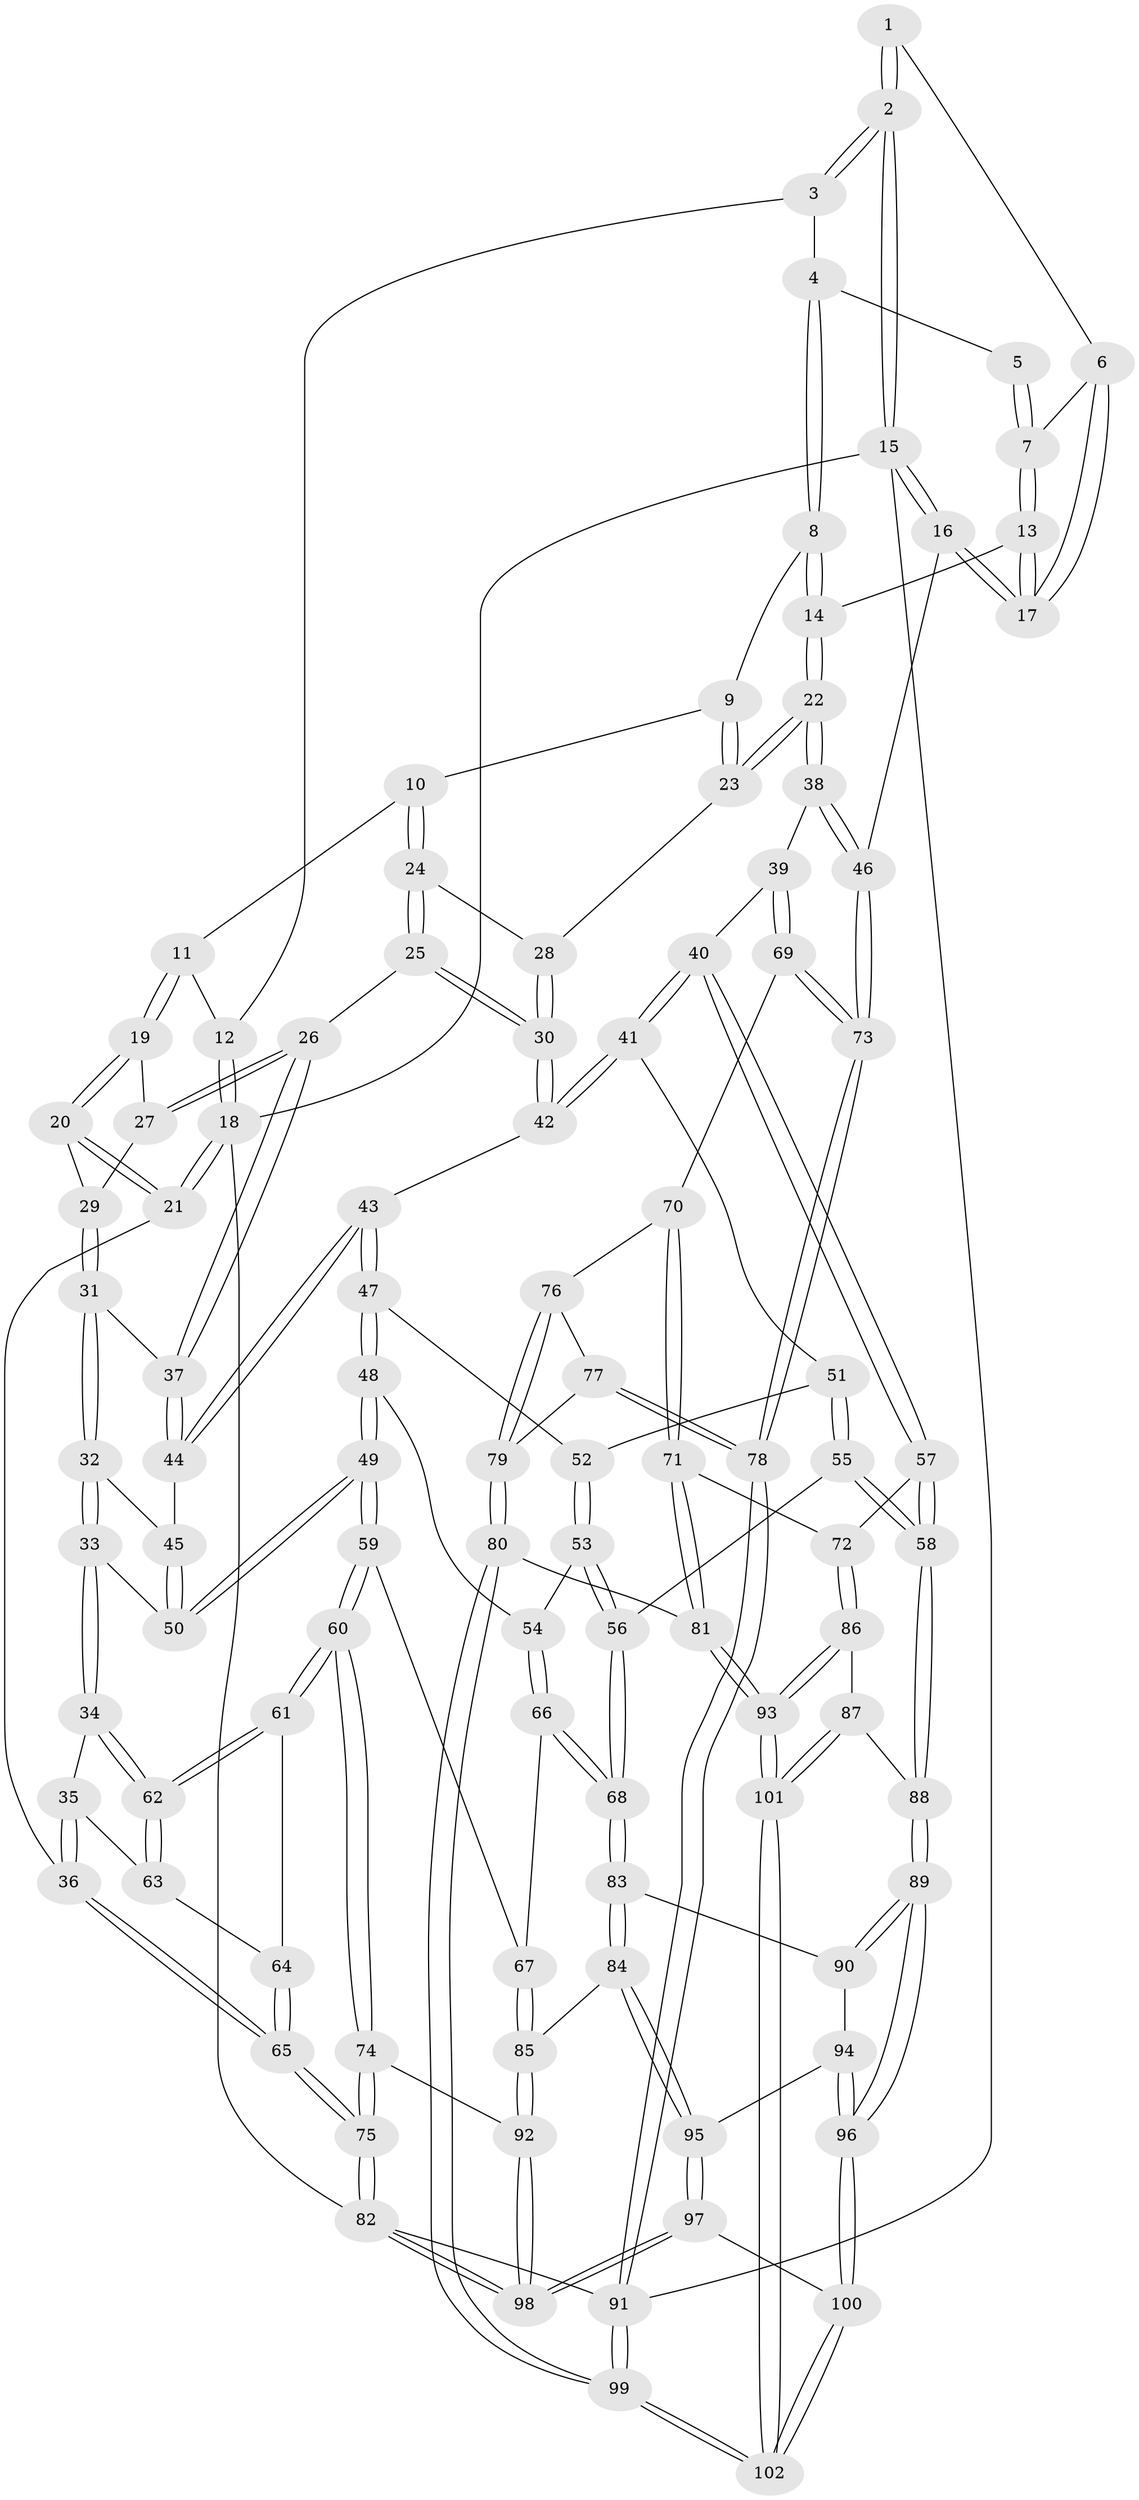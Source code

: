 // Generated by graph-tools (version 1.1) at 2025/38/03/09/25 02:38:32]
// undirected, 102 vertices, 252 edges
graph export_dot {
graph [start="1"]
  node [color=gray90,style=filled];
  1 [pos="+0.9490804215736381+0"];
  2 [pos="+1+0"];
  3 [pos="+0.6559806391717519+0"];
  4 [pos="+0.6617624756232245+0.028948837208680675"];
  5 [pos="+0.7449888928683551+0.05823268871215314"];
  6 [pos="+0.8955744244267453+0.07335506876935592"];
  7 [pos="+0.8215001030423644+0.1792167032367425"];
  8 [pos="+0.6303519519509866+0.07983398896086907"];
  9 [pos="+0.5647887501951303+0.09682268045859149"];
  10 [pos="+0.47935279585251167+0.0950653803718283"];
  11 [pos="+0.2764216339311162+0"];
  12 [pos="+0.2747740722312722+0"];
  13 [pos="+0.8092383871569467+0.23611406177635302"];
  14 [pos="+0.7300378287805395+0.2754946502328168"];
  15 [pos="+1+0"];
  16 [pos="+1+0.3617623962135578"];
  17 [pos="+1+0.3399201711479181"];
  18 [pos="+0+0"];
  19 [pos="+0.22787601325126794+0.08216531295685388"];
  20 [pos="+0.0002101929168452718+0.20969327022584108"];
  21 [pos="+0+0.201975942300481"];
  22 [pos="+0.6813677695658524+0.33896180683451976"];
  23 [pos="+0.5918270749824192+0.28774391082024664"];
  24 [pos="+0.4699847431289034+0.1541304339627189"];
  25 [pos="+0.3400895294609862+0.274587510161822"];
  26 [pos="+0.3071093914707926+0.25492698202624886"];
  27 [pos="+0.24683283558431723+0.15175992241685513"];
  28 [pos="+0.5423285099126696+0.27251652104316193"];
  29 [pos="+0.11585110860829127+0.2978279646156659"];
  30 [pos="+0.3780856697965055+0.33638937796881285"];
  31 [pos="+0.1273233211502613+0.32274214591041855"];
  32 [pos="+0.07877586211951845+0.41437847306475"];
  33 [pos="+0+0.4733325620422967"];
  34 [pos="+0+0.47554256455872246"];
  35 [pos="+0+0.46797728126643784"];
  36 [pos="+0+0.4511215736901326"];
  37 [pos="+0.1974843852806353+0.33743617425035694"];
  38 [pos="+0.6799632280151742+0.3594439504284624"];
  39 [pos="+0.6332346185817045+0.4976851934147952"];
  40 [pos="+0.6116188791607625+0.502773826751705"];
  41 [pos="+0.48412873337989526+0.47888600169171763"];
  42 [pos="+0.3795400682176864+0.35904135806519527"];
  43 [pos="+0.28226193105482994+0.4434718889042309"];
  44 [pos="+0.22152294225364647+0.4261529142857399"];
  45 [pos="+0.20087537340365186+0.4381156150713138"];
  46 [pos="+1+0.5132141147939906"];
  47 [pos="+0.2878573087840507+0.48955303505004283"];
  48 [pos="+0.22870322940506854+0.5919065820121021"];
  49 [pos="+0.19316534201190746+0.5971316017263845"];
  50 [pos="+0.15629645031457073+0.5463970181215313"];
  51 [pos="+0.44376498403393105+0.5108977406352078"];
  52 [pos="+0.3800456664676855+0.5389181167165698"];
  53 [pos="+0.3450601630856301+0.606701364853976"];
  54 [pos="+0.2668124972485101+0.611015020823633"];
  55 [pos="+0.41704354589056347+0.6957618067881087"];
  56 [pos="+0.41605020382251207+0.6956548179530493"];
  57 [pos="+0.49938902645261574+0.6743268966608891"];
  58 [pos="+0.41873227790967316+0.6963835185347242"];
  59 [pos="+0.13807274896227617+0.6900577965010467"];
  60 [pos="+0.13046002379788887+0.6960954288472755"];
  61 [pos="+0.09542256598274558+0.6663955474934019"];
  62 [pos="+0.07974969408125418+0.6487162451265519"];
  63 [pos="+0.02175167789758431+0.6375074875195634"];
  64 [pos="+0.0031716506882163123+0.6594900575308581"];
  65 [pos="+0+0.7639819759506736"];
  66 [pos="+0.2995364932155219+0.7243291584024523"];
  67 [pos="+0.2607386131075423+0.7326030748280902"];
  68 [pos="+0.3310309217760362+0.7393029729991621"];
  69 [pos="+0.6874330908248277+0.5562791053390771"];
  70 [pos="+0.6927872831916062+0.6086903965104346"];
  71 [pos="+0.6744088001818163+0.7112550882322759"];
  72 [pos="+0.5462202328345023+0.7316964084005866"];
  73 [pos="+1+0.5738759599045336"];
  74 [pos="+0.09148062608658925+0.7840194454531467"];
  75 [pos="+0+0.9511602751836218"];
  76 [pos="+0.702714416897812+0.6169100384950836"];
  77 [pos="+0.9631416552549749+0.7646981755538853"];
  78 [pos="+1+0.6838452894397345"];
  79 [pos="+0.884889759647777+0.8136581667905467"];
  80 [pos="+0.8429258155053038+0.8495045280803127"];
  81 [pos="+0.7057290664231488+0.845806449889719"];
  82 [pos="+0+1"];
  83 [pos="+0.32851877020864656+0.7699676860645509"];
  84 [pos="+0.24617651723379813+0.8657626962162979"];
  85 [pos="+0.20885995980000385+0.8604545999858522"];
  86 [pos="+0.5446914238920022+0.7588649411460977"];
  87 [pos="+0.4712257955440278+0.8584444717433984"];
  88 [pos="+0.4664089716729278+0.8591667958519523"];
  89 [pos="+0.4635786877901949+0.8616335500895825"];
  90 [pos="+0.3706982626542321+0.8290320016175406"];
  91 [pos="+1+1"];
  92 [pos="+0.2013396575781997+0.861261851644196"];
  93 [pos="+0.682076081714545+0.8648860856854808"];
  94 [pos="+0.30392252735720077+0.8807650932463515"];
  95 [pos="+0.2742552580057003+0.8849895301919608"];
  96 [pos="+0.4343868978964135+0.9238891385473221"];
  97 [pos="+0.38419258613570667+1"];
  98 [pos="+0.06003127789480695+1"];
  99 [pos="+0.9417906498851831+1"];
  100 [pos="+0.3936167435930409+1"];
  101 [pos="+0.6500509152498396+0.9033629729157371"];
  102 [pos="+0.6133253014614902+1"];
  1 -- 2;
  1 -- 2;
  1 -- 6;
  2 -- 3;
  2 -- 3;
  2 -- 15;
  2 -- 15;
  3 -- 4;
  3 -- 12;
  4 -- 5;
  4 -- 8;
  4 -- 8;
  5 -- 7;
  5 -- 7;
  6 -- 7;
  6 -- 17;
  6 -- 17;
  7 -- 13;
  7 -- 13;
  8 -- 9;
  8 -- 14;
  8 -- 14;
  9 -- 10;
  9 -- 23;
  9 -- 23;
  10 -- 11;
  10 -- 24;
  10 -- 24;
  11 -- 12;
  11 -- 19;
  11 -- 19;
  12 -- 18;
  12 -- 18;
  13 -- 14;
  13 -- 17;
  13 -- 17;
  14 -- 22;
  14 -- 22;
  15 -- 16;
  15 -- 16;
  15 -- 18;
  15 -- 91;
  16 -- 17;
  16 -- 17;
  16 -- 46;
  18 -- 21;
  18 -- 21;
  18 -- 82;
  19 -- 20;
  19 -- 20;
  19 -- 27;
  20 -- 21;
  20 -- 21;
  20 -- 29;
  21 -- 36;
  22 -- 23;
  22 -- 23;
  22 -- 38;
  22 -- 38;
  23 -- 28;
  24 -- 25;
  24 -- 25;
  24 -- 28;
  25 -- 26;
  25 -- 30;
  25 -- 30;
  26 -- 27;
  26 -- 27;
  26 -- 37;
  26 -- 37;
  27 -- 29;
  28 -- 30;
  28 -- 30;
  29 -- 31;
  29 -- 31;
  30 -- 42;
  30 -- 42;
  31 -- 32;
  31 -- 32;
  31 -- 37;
  32 -- 33;
  32 -- 33;
  32 -- 45;
  33 -- 34;
  33 -- 34;
  33 -- 50;
  34 -- 35;
  34 -- 62;
  34 -- 62;
  35 -- 36;
  35 -- 36;
  35 -- 63;
  36 -- 65;
  36 -- 65;
  37 -- 44;
  37 -- 44;
  38 -- 39;
  38 -- 46;
  38 -- 46;
  39 -- 40;
  39 -- 69;
  39 -- 69;
  40 -- 41;
  40 -- 41;
  40 -- 57;
  40 -- 57;
  41 -- 42;
  41 -- 42;
  41 -- 51;
  42 -- 43;
  43 -- 44;
  43 -- 44;
  43 -- 47;
  43 -- 47;
  44 -- 45;
  45 -- 50;
  45 -- 50;
  46 -- 73;
  46 -- 73;
  47 -- 48;
  47 -- 48;
  47 -- 52;
  48 -- 49;
  48 -- 49;
  48 -- 54;
  49 -- 50;
  49 -- 50;
  49 -- 59;
  49 -- 59;
  51 -- 52;
  51 -- 55;
  51 -- 55;
  52 -- 53;
  52 -- 53;
  53 -- 54;
  53 -- 56;
  53 -- 56;
  54 -- 66;
  54 -- 66;
  55 -- 56;
  55 -- 58;
  55 -- 58;
  56 -- 68;
  56 -- 68;
  57 -- 58;
  57 -- 58;
  57 -- 72;
  58 -- 88;
  58 -- 88;
  59 -- 60;
  59 -- 60;
  59 -- 67;
  60 -- 61;
  60 -- 61;
  60 -- 74;
  60 -- 74;
  61 -- 62;
  61 -- 62;
  61 -- 64;
  62 -- 63;
  62 -- 63;
  63 -- 64;
  64 -- 65;
  64 -- 65;
  65 -- 75;
  65 -- 75;
  66 -- 67;
  66 -- 68;
  66 -- 68;
  67 -- 85;
  67 -- 85;
  68 -- 83;
  68 -- 83;
  69 -- 70;
  69 -- 73;
  69 -- 73;
  70 -- 71;
  70 -- 71;
  70 -- 76;
  71 -- 72;
  71 -- 81;
  71 -- 81;
  72 -- 86;
  72 -- 86;
  73 -- 78;
  73 -- 78;
  74 -- 75;
  74 -- 75;
  74 -- 92;
  75 -- 82;
  75 -- 82;
  76 -- 77;
  76 -- 79;
  76 -- 79;
  77 -- 78;
  77 -- 78;
  77 -- 79;
  78 -- 91;
  78 -- 91;
  79 -- 80;
  79 -- 80;
  80 -- 81;
  80 -- 99;
  80 -- 99;
  81 -- 93;
  81 -- 93;
  82 -- 98;
  82 -- 98;
  82 -- 91;
  83 -- 84;
  83 -- 84;
  83 -- 90;
  84 -- 85;
  84 -- 95;
  84 -- 95;
  85 -- 92;
  85 -- 92;
  86 -- 87;
  86 -- 93;
  86 -- 93;
  87 -- 88;
  87 -- 101;
  87 -- 101;
  88 -- 89;
  88 -- 89;
  89 -- 90;
  89 -- 90;
  89 -- 96;
  89 -- 96;
  90 -- 94;
  91 -- 99;
  91 -- 99;
  92 -- 98;
  92 -- 98;
  93 -- 101;
  93 -- 101;
  94 -- 95;
  94 -- 96;
  94 -- 96;
  95 -- 97;
  95 -- 97;
  96 -- 100;
  96 -- 100;
  97 -- 98;
  97 -- 98;
  97 -- 100;
  99 -- 102;
  99 -- 102;
  100 -- 102;
  100 -- 102;
  101 -- 102;
  101 -- 102;
}
